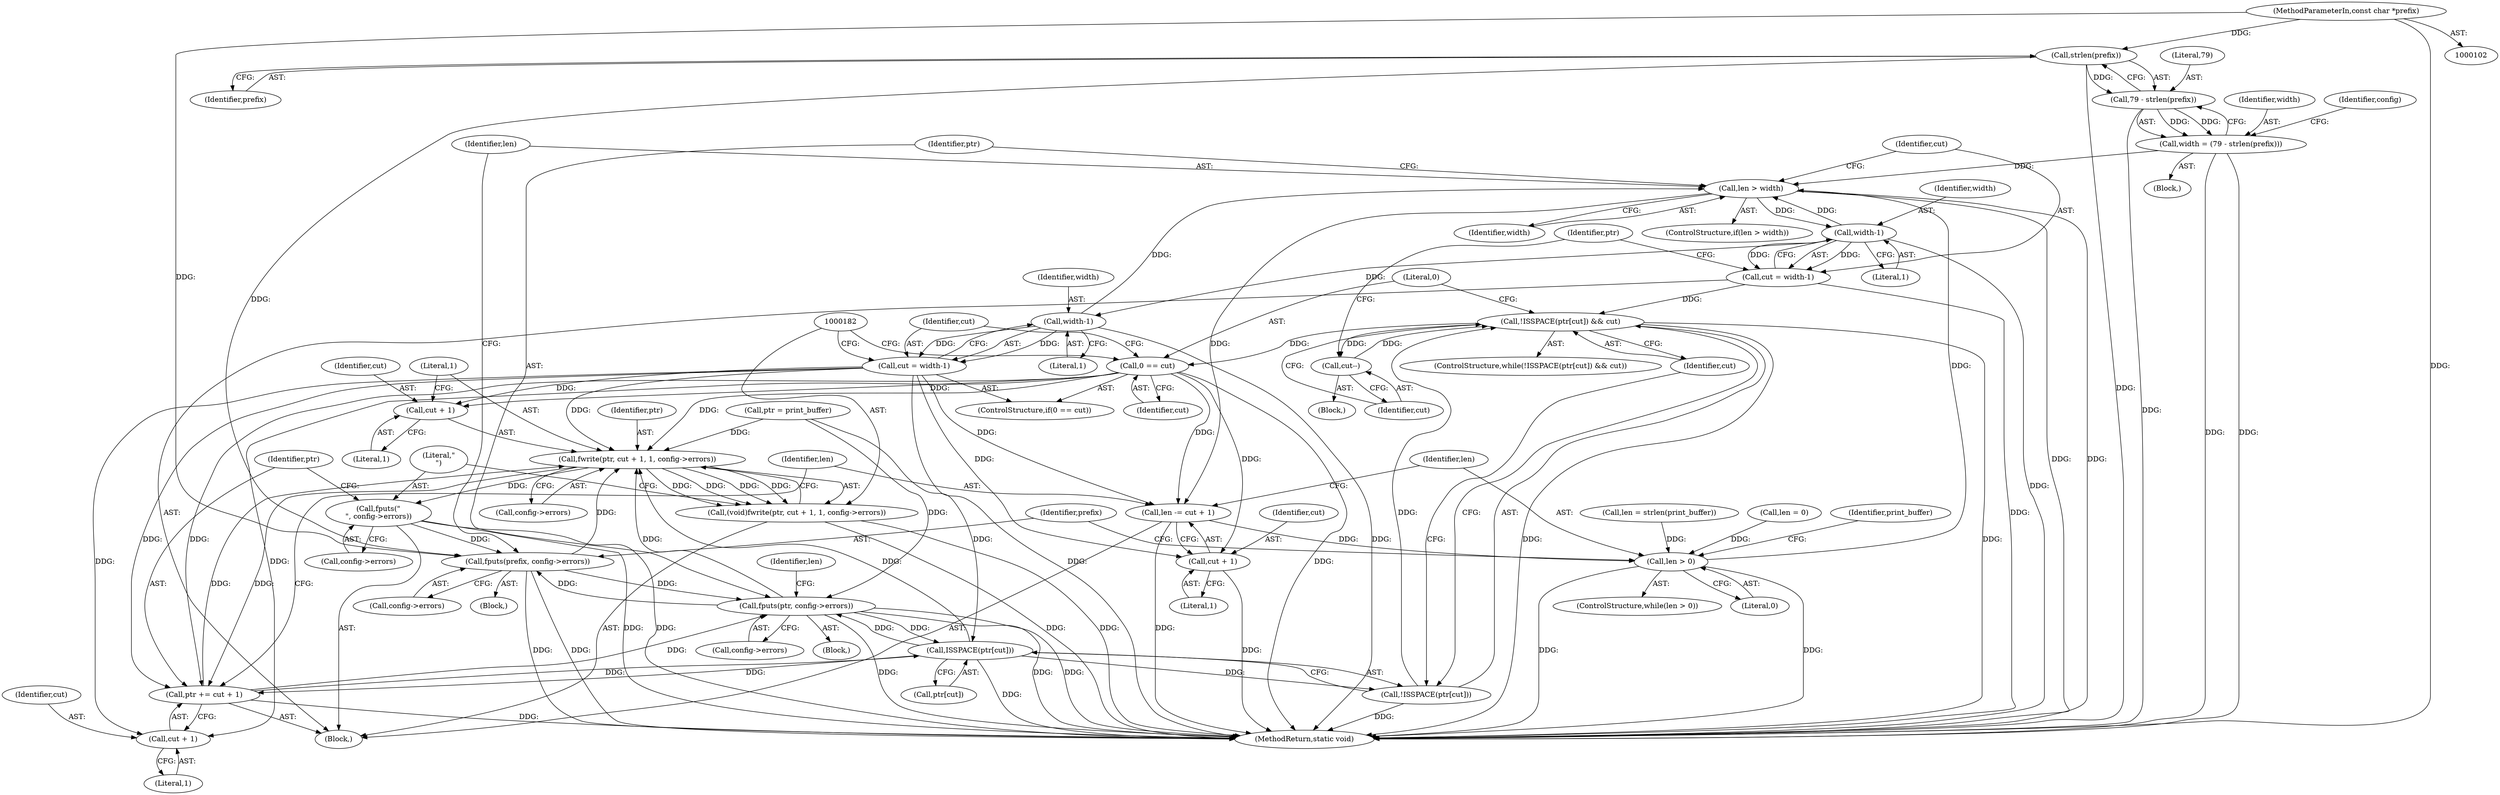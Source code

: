 digraph "0_curl_d530e92f59ae9bb2d47066c3c460b25d2ffeb211@API" {
"1000113" [label="(Call,strlen(prefix))"];
"1000104" [label="(MethodParameterIn,const char *prefix)"];
"1000111" [label="(Call,79 - strlen(prefix))"];
"1000109" [label="(Call,width = (79 - strlen(prefix)))"];
"1000151" [label="(Call,len > width)"];
"1000158" [label="(Call,width-1)"];
"1000156" [label="(Call,cut = width-1)"];
"1000162" [label="(Call,!ISSPACE(ptr[cut]) && cut)"];
"1000170" [label="(Call,cut--)"];
"1000173" [label="(Call,0 == cut)"];
"1000183" [label="(Call,fwrite(ptr, cut + 1, 1, config->errors))"];
"1000181" [label="(Call,(void)fwrite(ptr, cut + 1, 1, config->errors))"];
"1000192" [label="(Call,fputs(\"\n\", config->errors))"];
"1000145" [label="(Call,fputs(prefix, config->errors))"];
"1000209" [label="(Call,fputs(ptr, config->errors))"];
"1000164" [label="(Call,ISSPACE(ptr[cut]))"];
"1000163" [label="(Call,!ISSPACE(ptr[cut]))"];
"1000197" [label="(Call,ptr += cut + 1)"];
"1000185" [label="(Call,cut + 1)"];
"1000199" [label="(Call,cut + 1)"];
"1000202" [label="(Call,len -= cut + 1)"];
"1000141" [label="(Call,len > 0)"];
"1000204" [label="(Call,cut + 1)"];
"1000178" [label="(Call,width-1)"];
"1000176" [label="(Call,cut = width-1)"];
"1000157" [label="(Identifier,cut)"];
"1000175" [label="(Identifier,cut)"];
"1000154" [label="(Block,)"];
"1000141" [label="(Call,len > 0)"];
"1000180" [label="(Literal,1)"];
"1000162" [label="(Call,!ISSPACE(ptr[cut]) && cut)"];
"1000142" [label="(Identifier,len)"];
"1000140" [label="(ControlStructure,while(len > 0))"];
"1000183" [label="(Call,fwrite(ptr, cut + 1, 1, config->errors))"];
"1000200" [label="(Identifier,cut)"];
"1000110" [label="(Identifier,width)"];
"1000153" [label="(Identifier,width)"];
"1000156" [label="(Call,cut = width-1)"];
"1000168" [label="(Identifier,cut)"];
"1000163" [label="(Call,!ISSPACE(ptr[cut]))"];
"1000118" [label="(Identifier,config)"];
"1000173" [label="(Call,0 == cut)"];
"1000186" [label="(Identifier,cut)"];
"1000170" [label="(Call,cut--)"];
"1000161" [label="(ControlStructure,while(!ISSPACE(ptr[cut]) && cut))"];
"1000203" [label="(Identifier,len)"];
"1000176" [label="(Call,cut = width-1)"];
"1000177" [label="(Identifier,cut)"];
"1000172" [label="(ControlStructure,if(0 == cut))"];
"1000150" [label="(ControlStructure,if(len > width))"];
"1000113" [label="(Call,strlen(prefix))"];
"1000151" [label="(Call,len > width)"];
"1000206" [label="(Literal,1)"];
"1000192" [label="(Call,fputs(\"\n\", config->errors))"];
"1000164" [label="(Call,ISSPACE(ptr[cut]))"];
"1000219" [label="(MethodReturn,static void)"];
"1000147" [label="(Call,config->errors)"];
"1000111" [label="(Call,79 - strlen(prefix))"];
"1000160" [label="(Literal,1)"];
"1000174" [label="(Literal,0)"];
"1000169" [label="(Block,)"];
"1000209" [label="(Call,fputs(ptr, config->errors))"];
"1000112" [label="(Literal,79)"];
"1000185" [label="(Call,cut + 1)"];
"1000165" [label="(Call,ptr[cut])"];
"1000198" [label="(Identifier,ptr)"];
"1000133" [label="(Call,len = strlen(print_buffer))"];
"1000107" [label="(Block,)"];
"1000202" [label="(Call,len -= cut + 1)"];
"1000197" [label="(Call,ptr += cut + 1)"];
"1000211" [label="(Call,config->errors)"];
"1000145" [label="(Call,fputs(prefix, config->errors))"];
"1000184" [label="(Identifier,ptr)"];
"1000104" [label="(MethodParameterIn,const char *prefix)"];
"1000193" [label="(Literal,\"\n\")"];
"1000189" [label="(Call,config->errors)"];
"1000152" [label="(Identifier,len)"];
"1000187" [label="(Literal,1)"];
"1000199" [label="(Call,cut + 1)"];
"1000178" [label="(Call,width-1)"];
"1000201" [label="(Literal,1)"];
"1000158" [label="(Call,width-1)"];
"1000214" [label="(Call,len = 0)"];
"1000137" [label="(Call,ptr = print_buffer)"];
"1000204" [label="(Call,cut + 1)"];
"1000114" [label="(Identifier,prefix)"];
"1000179" [label="(Identifier,width)"];
"1000171" [label="(Identifier,cut)"];
"1000146" [label="(Identifier,prefix)"];
"1000188" [label="(Literal,1)"];
"1000159" [label="(Identifier,width)"];
"1000166" [label="(Identifier,ptr)"];
"1000143" [label="(Literal,0)"];
"1000181" [label="(Call,(void)fwrite(ptr, cut + 1, 1, config->errors))"];
"1000208" [label="(Block,)"];
"1000218" [label="(Identifier,print_buffer)"];
"1000194" [label="(Call,config->errors)"];
"1000109" [label="(Call,width = (79 - strlen(prefix)))"];
"1000205" [label="(Identifier,cut)"];
"1000210" [label="(Identifier,ptr)"];
"1000215" [label="(Identifier,len)"];
"1000144" [label="(Block,)"];
"1000113" -> "1000111"  [label="AST: "];
"1000113" -> "1000114"  [label="CFG: "];
"1000114" -> "1000113"  [label="AST: "];
"1000111" -> "1000113"  [label="CFG: "];
"1000113" -> "1000219"  [label="DDG: "];
"1000113" -> "1000111"  [label="DDG: "];
"1000104" -> "1000113"  [label="DDG: "];
"1000113" -> "1000145"  [label="DDG: "];
"1000104" -> "1000102"  [label="AST: "];
"1000104" -> "1000219"  [label="DDG: "];
"1000104" -> "1000145"  [label="DDG: "];
"1000111" -> "1000109"  [label="AST: "];
"1000112" -> "1000111"  [label="AST: "];
"1000109" -> "1000111"  [label="CFG: "];
"1000111" -> "1000219"  [label="DDG: "];
"1000111" -> "1000109"  [label="DDG: "];
"1000111" -> "1000109"  [label="DDG: "];
"1000109" -> "1000107"  [label="AST: "];
"1000110" -> "1000109"  [label="AST: "];
"1000118" -> "1000109"  [label="CFG: "];
"1000109" -> "1000219"  [label="DDG: "];
"1000109" -> "1000219"  [label="DDG: "];
"1000109" -> "1000151"  [label="DDG: "];
"1000151" -> "1000150"  [label="AST: "];
"1000151" -> "1000153"  [label="CFG: "];
"1000152" -> "1000151"  [label="AST: "];
"1000153" -> "1000151"  [label="AST: "];
"1000157" -> "1000151"  [label="CFG: "];
"1000210" -> "1000151"  [label="CFG: "];
"1000151" -> "1000219"  [label="DDG: "];
"1000151" -> "1000219"  [label="DDG: "];
"1000141" -> "1000151"  [label="DDG: "];
"1000158" -> "1000151"  [label="DDG: "];
"1000178" -> "1000151"  [label="DDG: "];
"1000151" -> "1000158"  [label="DDG: "];
"1000151" -> "1000202"  [label="DDG: "];
"1000158" -> "1000156"  [label="AST: "];
"1000158" -> "1000160"  [label="CFG: "];
"1000159" -> "1000158"  [label="AST: "];
"1000160" -> "1000158"  [label="AST: "];
"1000156" -> "1000158"  [label="CFG: "];
"1000158" -> "1000219"  [label="DDG: "];
"1000158" -> "1000156"  [label="DDG: "];
"1000158" -> "1000156"  [label="DDG: "];
"1000158" -> "1000178"  [label="DDG: "];
"1000156" -> "1000154"  [label="AST: "];
"1000157" -> "1000156"  [label="AST: "];
"1000166" -> "1000156"  [label="CFG: "];
"1000156" -> "1000219"  [label="DDG: "];
"1000156" -> "1000162"  [label="DDG: "];
"1000162" -> "1000161"  [label="AST: "];
"1000162" -> "1000163"  [label="CFG: "];
"1000162" -> "1000168"  [label="CFG: "];
"1000163" -> "1000162"  [label="AST: "];
"1000168" -> "1000162"  [label="AST: "];
"1000171" -> "1000162"  [label="CFG: "];
"1000174" -> "1000162"  [label="CFG: "];
"1000162" -> "1000219"  [label="DDG: "];
"1000162" -> "1000219"  [label="DDG: "];
"1000163" -> "1000162"  [label="DDG: "];
"1000170" -> "1000162"  [label="DDG: "];
"1000162" -> "1000170"  [label="DDG: "];
"1000162" -> "1000173"  [label="DDG: "];
"1000170" -> "1000169"  [label="AST: "];
"1000170" -> "1000171"  [label="CFG: "];
"1000171" -> "1000170"  [label="AST: "];
"1000166" -> "1000170"  [label="CFG: "];
"1000173" -> "1000172"  [label="AST: "];
"1000173" -> "1000175"  [label="CFG: "];
"1000174" -> "1000173"  [label="AST: "];
"1000175" -> "1000173"  [label="AST: "];
"1000177" -> "1000173"  [label="CFG: "];
"1000182" -> "1000173"  [label="CFG: "];
"1000173" -> "1000219"  [label="DDG: "];
"1000173" -> "1000183"  [label="DDG: "];
"1000173" -> "1000185"  [label="DDG: "];
"1000173" -> "1000197"  [label="DDG: "];
"1000173" -> "1000199"  [label="DDG: "];
"1000173" -> "1000202"  [label="DDG: "];
"1000173" -> "1000204"  [label="DDG: "];
"1000183" -> "1000181"  [label="AST: "];
"1000183" -> "1000189"  [label="CFG: "];
"1000184" -> "1000183"  [label="AST: "];
"1000185" -> "1000183"  [label="AST: "];
"1000188" -> "1000183"  [label="AST: "];
"1000189" -> "1000183"  [label="AST: "];
"1000181" -> "1000183"  [label="CFG: "];
"1000183" -> "1000181"  [label="DDG: "];
"1000183" -> "1000181"  [label="DDG: "];
"1000183" -> "1000181"  [label="DDG: "];
"1000183" -> "1000181"  [label="DDG: "];
"1000209" -> "1000183"  [label="DDG: "];
"1000137" -> "1000183"  [label="DDG: "];
"1000197" -> "1000183"  [label="DDG: "];
"1000164" -> "1000183"  [label="DDG: "];
"1000176" -> "1000183"  [label="DDG: "];
"1000145" -> "1000183"  [label="DDG: "];
"1000183" -> "1000192"  [label="DDG: "];
"1000183" -> "1000197"  [label="DDG: "];
"1000181" -> "1000154"  [label="AST: "];
"1000182" -> "1000181"  [label="AST: "];
"1000193" -> "1000181"  [label="CFG: "];
"1000181" -> "1000219"  [label="DDG: "];
"1000181" -> "1000219"  [label="DDG: "];
"1000192" -> "1000154"  [label="AST: "];
"1000192" -> "1000194"  [label="CFG: "];
"1000193" -> "1000192"  [label="AST: "];
"1000194" -> "1000192"  [label="AST: "];
"1000198" -> "1000192"  [label="CFG: "];
"1000192" -> "1000219"  [label="DDG: "];
"1000192" -> "1000219"  [label="DDG: "];
"1000192" -> "1000145"  [label="DDG: "];
"1000145" -> "1000144"  [label="AST: "];
"1000145" -> "1000147"  [label="CFG: "];
"1000146" -> "1000145"  [label="AST: "];
"1000147" -> "1000145"  [label="AST: "];
"1000152" -> "1000145"  [label="CFG: "];
"1000145" -> "1000219"  [label="DDG: "];
"1000145" -> "1000219"  [label="DDG: "];
"1000209" -> "1000145"  [label="DDG: "];
"1000145" -> "1000209"  [label="DDG: "];
"1000209" -> "1000208"  [label="AST: "];
"1000209" -> "1000211"  [label="CFG: "];
"1000210" -> "1000209"  [label="AST: "];
"1000211" -> "1000209"  [label="AST: "];
"1000215" -> "1000209"  [label="CFG: "];
"1000209" -> "1000219"  [label="DDG: "];
"1000209" -> "1000219"  [label="DDG: "];
"1000209" -> "1000219"  [label="DDG: "];
"1000209" -> "1000164"  [label="DDG: "];
"1000137" -> "1000209"  [label="DDG: "];
"1000197" -> "1000209"  [label="DDG: "];
"1000164" -> "1000209"  [label="DDG: "];
"1000164" -> "1000163"  [label="AST: "];
"1000164" -> "1000165"  [label="CFG: "];
"1000165" -> "1000164"  [label="AST: "];
"1000163" -> "1000164"  [label="CFG: "];
"1000164" -> "1000219"  [label="DDG: "];
"1000164" -> "1000163"  [label="DDG: "];
"1000137" -> "1000164"  [label="DDG: "];
"1000197" -> "1000164"  [label="DDG: "];
"1000164" -> "1000197"  [label="DDG: "];
"1000168" -> "1000163"  [label="CFG: "];
"1000163" -> "1000219"  [label="DDG: "];
"1000197" -> "1000154"  [label="AST: "];
"1000197" -> "1000199"  [label="CFG: "];
"1000198" -> "1000197"  [label="AST: "];
"1000199" -> "1000197"  [label="AST: "];
"1000203" -> "1000197"  [label="CFG: "];
"1000197" -> "1000219"  [label="DDG: "];
"1000176" -> "1000197"  [label="DDG: "];
"1000185" -> "1000187"  [label="CFG: "];
"1000186" -> "1000185"  [label="AST: "];
"1000187" -> "1000185"  [label="AST: "];
"1000188" -> "1000185"  [label="CFG: "];
"1000176" -> "1000185"  [label="DDG: "];
"1000199" -> "1000201"  [label="CFG: "];
"1000200" -> "1000199"  [label="AST: "];
"1000201" -> "1000199"  [label="AST: "];
"1000176" -> "1000199"  [label="DDG: "];
"1000202" -> "1000154"  [label="AST: "];
"1000202" -> "1000204"  [label="CFG: "];
"1000203" -> "1000202"  [label="AST: "];
"1000204" -> "1000202"  [label="AST: "];
"1000142" -> "1000202"  [label="CFG: "];
"1000202" -> "1000219"  [label="DDG: "];
"1000202" -> "1000141"  [label="DDG: "];
"1000176" -> "1000202"  [label="DDG: "];
"1000141" -> "1000140"  [label="AST: "];
"1000141" -> "1000143"  [label="CFG: "];
"1000142" -> "1000141"  [label="AST: "];
"1000143" -> "1000141"  [label="AST: "];
"1000146" -> "1000141"  [label="CFG: "];
"1000218" -> "1000141"  [label="CFG: "];
"1000141" -> "1000219"  [label="DDG: "];
"1000141" -> "1000219"  [label="DDG: "];
"1000133" -> "1000141"  [label="DDG: "];
"1000214" -> "1000141"  [label="DDG: "];
"1000204" -> "1000206"  [label="CFG: "];
"1000205" -> "1000204"  [label="AST: "];
"1000206" -> "1000204"  [label="AST: "];
"1000204" -> "1000219"  [label="DDG: "];
"1000176" -> "1000204"  [label="DDG: "];
"1000178" -> "1000176"  [label="AST: "];
"1000178" -> "1000180"  [label="CFG: "];
"1000179" -> "1000178"  [label="AST: "];
"1000180" -> "1000178"  [label="AST: "];
"1000176" -> "1000178"  [label="CFG: "];
"1000178" -> "1000219"  [label="DDG: "];
"1000178" -> "1000176"  [label="DDG: "];
"1000178" -> "1000176"  [label="DDG: "];
"1000176" -> "1000172"  [label="AST: "];
"1000177" -> "1000176"  [label="AST: "];
"1000182" -> "1000176"  [label="CFG: "];
"1000176" -> "1000219"  [label="DDG: "];
}
